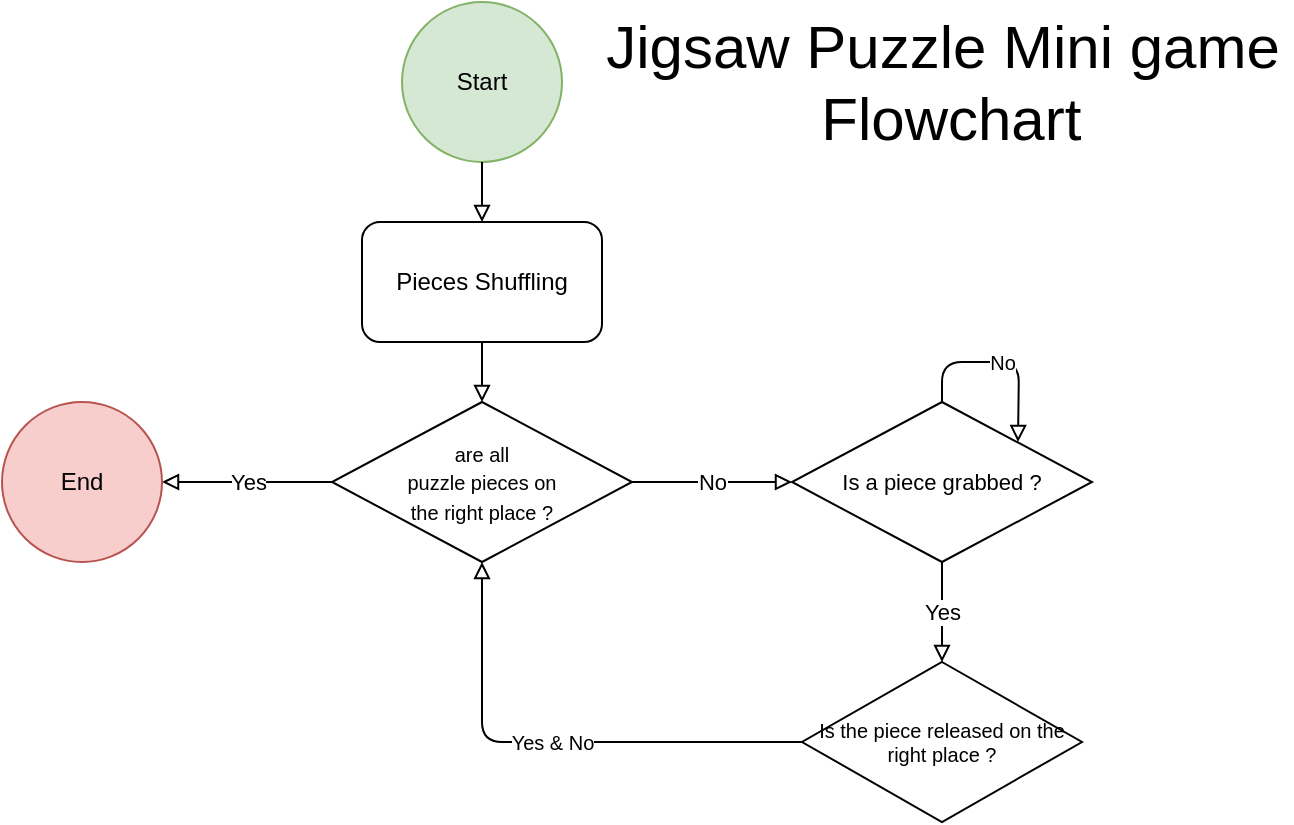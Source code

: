 <mxfile version="13.10.4" type="device"><diagram id="MEhLMvWBDAaxGBOr67lp" name="Page-1"><mxGraphModel dx="1422" dy="762" grid="1" gridSize="10" guides="1" tooltips="1" connect="1" arrows="1" fold="1" page="1" pageScale="1" pageWidth="827" pageHeight="1169" math="0" shadow="0"><root><mxCell id="0"/><mxCell id="1" parent="0"/><mxCell id="oakWilIhBrd8ec6gkxmJ-1" value="Start" style="ellipse;whiteSpace=wrap;html=1;aspect=fixed;fillColor=#d5e8d4;strokeColor=#82b366;" vertex="1" parent="1"><mxGeometry x="280" y="80" width="80" height="80" as="geometry"/></mxCell><mxCell id="oakWilIhBrd8ec6gkxmJ-2" value="Pieces Shuffling" style="rounded=1;whiteSpace=wrap;html=1;" vertex="1" parent="1"><mxGeometry x="260" y="190" width="120" height="60" as="geometry"/></mxCell><mxCell id="oakWilIhBrd8ec6gkxmJ-3" value="" style="endArrow=block;html=1;exitX=0.5;exitY=1;exitDx=0;exitDy=0;entryX=0.5;entryY=0;entryDx=0;entryDy=0;rounded=1;endFill=0;" edge="1" parent="1" source="oakWilIhBrd8ec6gkxmJ-1" target="oakWilIhBrd8ec6gkxmJ-2"><mxGeometry width="50" height="50" relative="1" as="geometry"><mxPoint x="495" y="440" as="sourcePoint"/><mxPoint x="545" y="390" as="targetPoint"/></mxGeometry></mxCell><mxCell id="oakWilIhBrd8ec6gkxmJ-4" value="" style="endArrow=block;html=1;exitX=0.5;exitY=1;exitDx=0;exitDy=0;rounded=1;endFill=0;entryX=0.5;entryY=0;entryDx=0;entryDy=0;" edge="1" parent="1" source="oakWilIhBrd8ec6gkxmJ-2" target="oakWilIhBrd8ec6gkxmJ-5"><mxGeometry width="50" height="50" relative="1" as="geometry"><mxPoint x="295" y="290" as="sourcePoint"/><mxPoint x="305" y="340" as="targetPoint"/><Array as="points"/></mxGeometry></mxCell><mxCell id="oakWilIhBrd8ec6gkxmJ-5" value="&lt;font style=&quot;font-size: 10px&quot;&gt;are all &lt;br&gt;puzzle pieces on &lt;br&gt;the right place ?&lt;/font&gt;" style="rhombus;whiteSpace=wrap;html=1;" vertex="1" parent="1"><mxGeometry x="245" y="280" width="150" height="80" as="geometry"/></mxCell><mxCell id="oakWilIhBrd8ec6gkxmJ-14" value="Yes" style="edgeStyle=orthogonalEdgeStyle;rounded=1;orthogonalLoop=1;jettySize=auto;html=1;exitX=0.5;exitY=1;exitDx=0;exitDy=0;endArrow=block;endFill=0;" edge="1" parent="1" source="oakWilIhBrd8ec6gkxmJ-7" target="oakWilIhBrd8ec6gkxmJ-15"><mxGeometry relative="1" as="geometry"><mxPoint x="550" y="400" as="targetPoint"/></mxGeometry></mxCell><mxCell id="oakWilIhBrd8ec6gkxmJ-7" value="&lt;span style=&quot;font-size: 11px&quot;&gt;Is a piece grabbed ?&lt;/span&gt;" style="rhombus;whiteSpace=wrap;html=1;" vertex="1" parent="1"><mxGeometry x="475" y="280" width="150" height="80" as="geometry"/></mxCell><mxCell id="oakWilIhBrd8ec6gkxmJ-10" value="No" style="endArrow=block;html=1;exitX=1;exitY=0.5;exitDx=0;exitDy=0;rounded=1;endFill=0;entryX=0;entryY=0.5;entryDx=0;entryDy=0;" edge="1" parent="1" source="oakWilIhBrd8ec6gkxmJ-5" target="oakWilIhBrd8ec6gkxmJ-7"><mxGeometry width="50" height="50" relative="1" as="geometry"><mxPoint x="315" y="250" as="sourcePoint"/><mxPoint x="315" y="290" as="targetPoint"/><Array as="points"/></mxGeometry></mxCell><mxCell id="oakWilIhBrd8ec6gkxmJ-12" value="Yes" style="endArrow=block;html=1;exitX=0;exitY=0.5;exitDx=0;exitDy=0;rounded=1;endFill=0;" edge="1" parent="1" source="oakWilIhBrd8ec6gkxmJ-5" target="oakWilIhBrd8ec6gkxmJ-13"><mxGeometry width="50" height="50" relative="1" as="geometry"><mxPoint x="220" y="240" as="sourcePoint"/><mxPoint x="200" y="480" as="targetPoint"/><Array as="points"/></mxGeometry></mxCell><mxCell id="oakWilIhBrd8ec6gkxmJ-13" value="End" style="ellipse;whiteSpace=wrap;html=1;aspect=fixed;fillColor=#f8cecc;strokeColor=#b85450;" vertex="1" parent="1"><mxGeometry x="80" y="280" width="80" height="80" as="geometry"/></mxCell><mxCell id="oakWilIhBrd8ec6gkxmJ-17" value="Yes &amp;amp; No" style="edgeStyle=orthogonalEdgeStyle;rounded=1;orthogonalLoop=1;jettySize=auto;html=1;exitX=0;exitY=0.5;exitDx=0;exitDy=0;entryX=0.5;entryY=1;entryDx=0;entryDy=0;endArrow=block;endFill=0;fontSize=10;" edge="1" parent="1" source="oakWilIhBrd8ec6gkxmJ-15" target="oakWilIhBrd8ec6gkxmJ-5"><mxGeometry relative="1" as="geometry"/></mxCell><mxCell id="oakWilIhBrd8ec6gkxmJ-15" value="Is the piece released on the right place ?" style="rhombus;fontSize=10;whiteSpace=wrap;html=1;labelBackgroundColor=none;verticalAlign=middle;" vertex="1" parent="1"><mxGeometry x="480" y="410" width="140" height="80" as="geometry"/></mxCell><mxCell id="oakWilIhBrd8ec6gkxmJ-18" value="No" style="edgeStyle=orthogonalEdgeStyle;rounded=1;orthogonalLoop=1;jettySize=auto;html=1;exitX=0.5;exitY=0;exitDx=0;exitDy=0;endArrow=block;endFill=0;fontSize=10;" edge="1" parent="1" source="oakWilIhBrd8ec6gkxmJ-7"><mxGeometry relative="1" as="geometry"><mxPoint x="588" y="300" as="targetPoint"/></mxGeometry></mxCell><mxCell id="oakWilIhBrd8ec6gkxmJ-19" value="Jigsaw Puzzle Mini game&lt;br style=&quot;font-size: 30px&quot;&gt;&amp;nbsp;Flowchart" style="text;html=1;align=center;verticalAlign=middle;resizable=0;points=[];autosize=1;fontSize=30;" vertex="1" parent="1"><mxGeometry x="375" y="80" width="350" height="80" as="geometry"/></mxCell></root></mxGraphModel></diagram></mxfile>